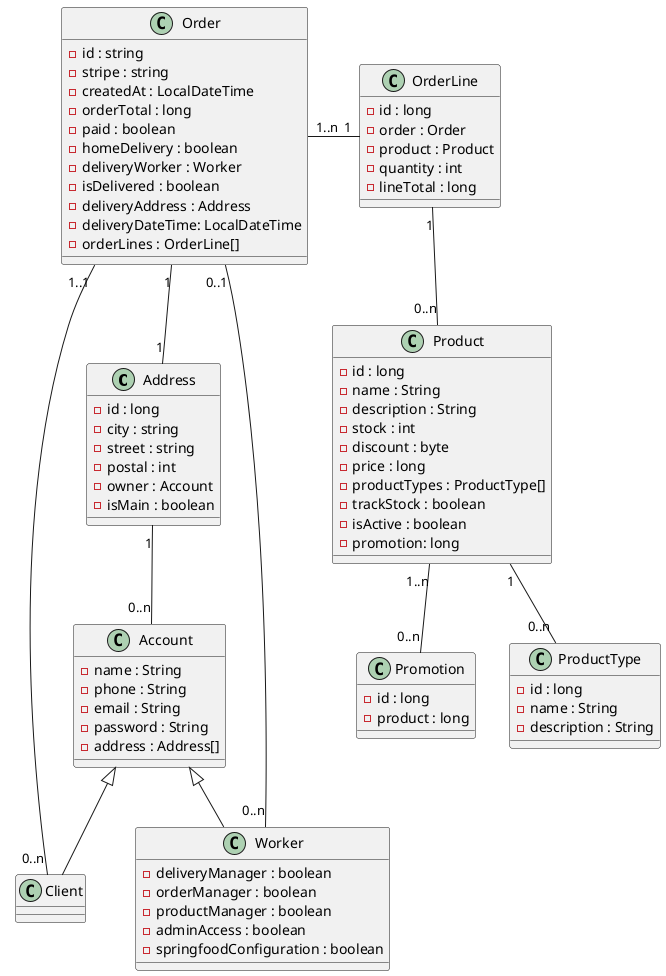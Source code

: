 @startuml SpringFood

Address "1" -- "0..n" Account
Address "1" -u- "1" Order
Client "0..n" -- "1..1" Order
Worker "0..n" --- "0..1" Order
Order "1..n" -r- "1" OrderLine 
OrderLine "1" -- "0..n" Product
Product "1" -d- "0..n" ProductType
Product "1..n" -d- "0..n" Promotion

Class Address {
    - id : long
    - city : string
    - street : string
    - postal : int
    - owner : Account
    - isMain : boolean
}

Class Account {
    - name : String
    - phone : String
    - email : String
    - password : String
    - address : Address[]
}

Class Worker extends Account{
    - deliveryManager : boolean
    - orderManager : boolean
    - productManager : boolean
    - adminAccess : boolean
    - springfoodConfiguration : boolean
}

Class Client extends Account{

}

Class Order {
    - id : string
    - stripe : string
    - createdAt : LocalDateTime
    - orderTotal : long
    - paid : boolean
    - homeDelivery : boolean
    - deliveryWorker : Worker
    - isDelivered : boolean
    - deliveryAddress : Address
    - deliveryDateTime: LocalDateTime
    - orderLines : OrderLine[]
}

Class OrderLine {
    - id : long
    - order : Order
    - product : Product
    - quantity : int
    - lineTotal : long
}

Class Product {
    - id : long
    - name : String
    - description : String
    - stock : int
    - discount : byte
    - price : long
    - productTypes : ProductType[]
    - trackStock : boolean
    - isActive : boolean
    - promotion: long
}

Class Promotion {
    - id : long
    - product : long
}

Class ProductType {
    - id : long
    - name : String
    - description : String
}

@enduml